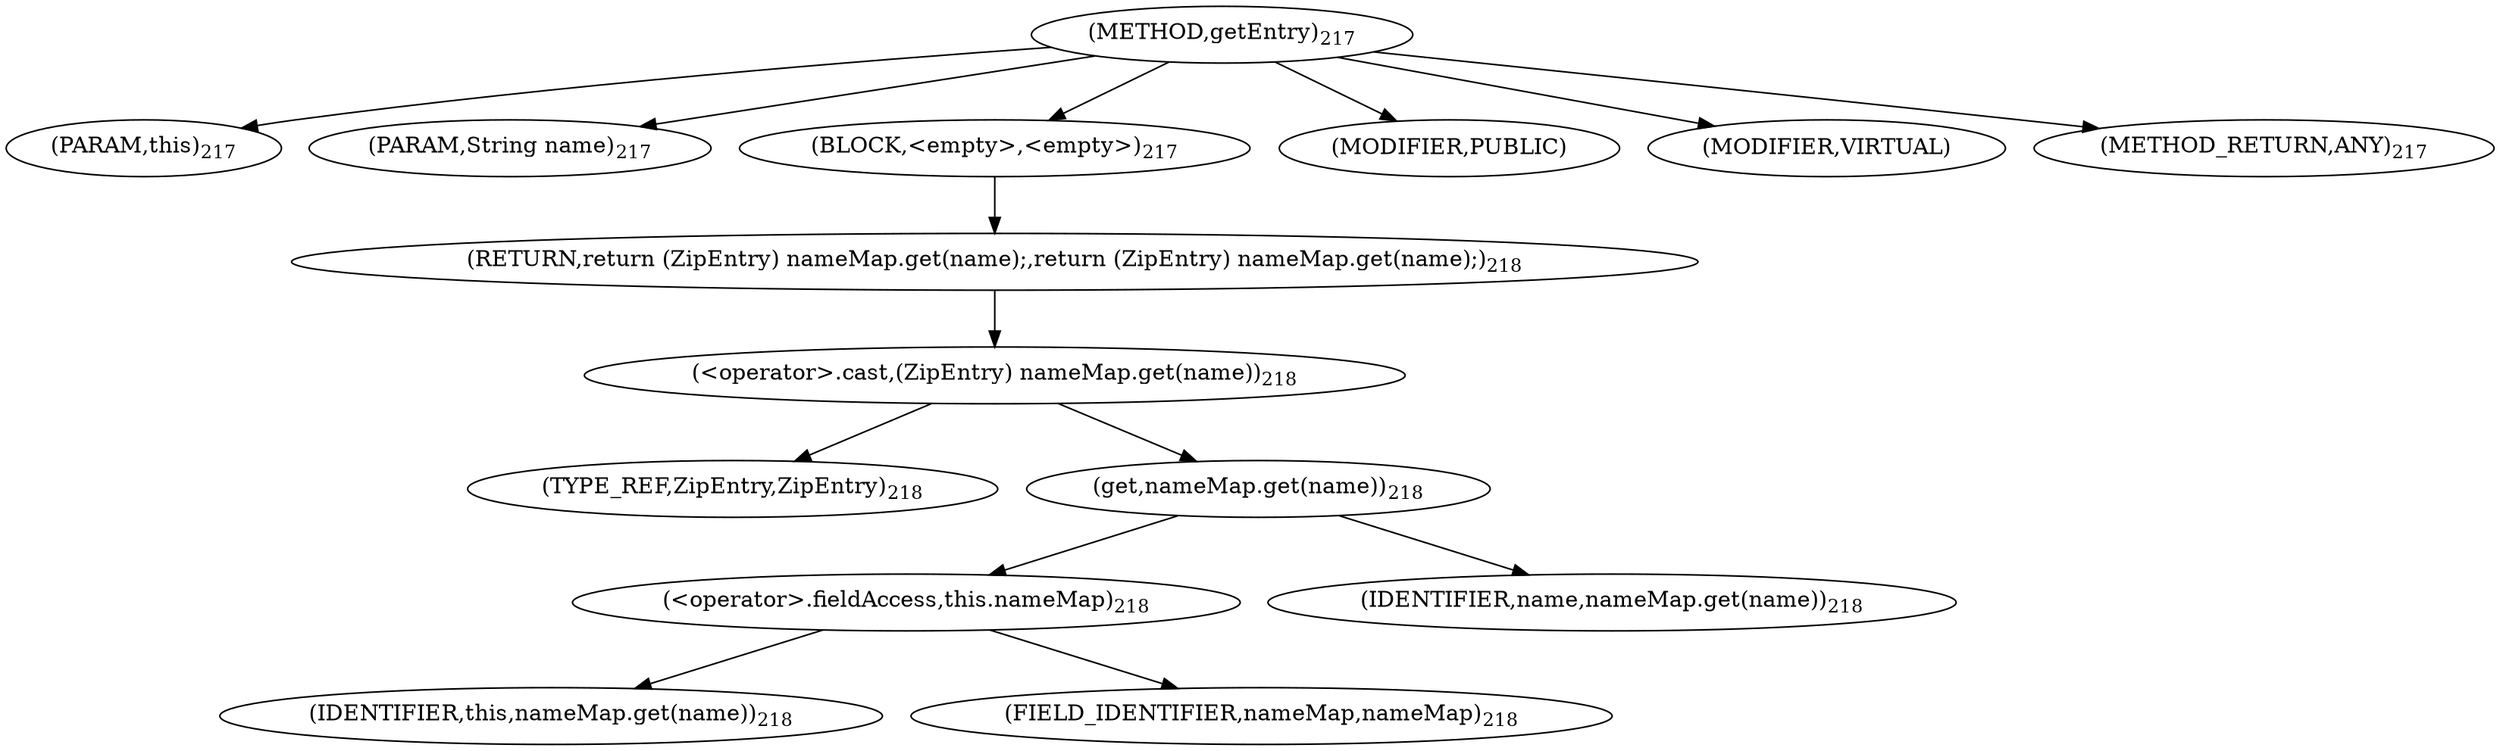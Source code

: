 digraph "getEntry" {  
"205" [label = <(METHOD,getEntry)<SUB>217</SUB>> ]
"206" [label = <(PARAM,this)<SUB>217</SUB>> ]
"207" [label = <(PARAM,String name)<SUB>217</SUB>> ]
"208" [label = <(BLOCK,&lt;empty&gt;,&lt;empty&gt;)<SUB>217</SUB>> ]
"209" [label = <(RETURN,return (ZipEntry) nameMap.get(name);,return (ZipEntry) nameMap.get(name);)<SUB>218</SUB>> ]
"210" [label = <(&lt;operator&gt;.cast,(ZipEntry) nameMap.get(name))<SUB>218</SUB>> ]
"211" [label = <(TYPE_REF,ZipEntry,ZipEntry)<SUB>218</SUB>> ]
"212" [label = <(get,nameMap.get(name))<SUB>218</SUB>> ]
"213" [label = <(&lt;operator&gt;.fieldAccess,this.nameMap)<SUB>218</SUB>> ]
"214" [label = <(IDENTIFIER,this,nameMap.get(name))<SUB>218</SUB>> ]
"215" [label = <(FIELD_IDENTIFIER,nameMap,nameMap)<SUB>218</SUB>> ]
"216" [label = <(IDENTIFIER,name,nameMap.get(name))<SUB>218</SUB>> ]
"217" [label = <(MODIFIER,PUBLIC)> ]
"218" [label = <(MODIFIER,VIRTUAL)> ]
"219" [label = <(METHOD_RETURN,ANY)<SUB>217</SUB>> ]
  "205" -> "206" 
  "205" -> "207" 
  "205" -> "208" 
  "205" -> "217" 
  "205" -> "218" 
  "205" -> "219" 
  "208" -> "209" 
  "209" -> "210" 
  "210" -> "211" 
  "210" -> "212" 
  "212" -> "213" 
  "212" -> "216" 
  "213" -> "214" 
  "213" -> "215" 
}
